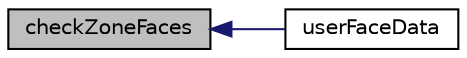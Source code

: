 digraph "checkZoneFaces"
{
  bgcolor="transparent";
  edge [fontname="Helvetica",fontsize="10",labelfontname="Helvetica",labelfontsize="10"];
  node [fontname="Helvetica",fontsize="10",shape=record];
  rankdir="LR";
  Node8035 [label="checkZoneFaces",height=0.2,width=0.4,color="black", fillcolor="grey75", style="filled", fontcolor="black"];
  Node8035 -> Node8036 [dir="back",color="midnightblue",fontsize="10",style="solid",fontname="Helvetica"];
  Node8036 [label="userFaceData",height=0.2,width=0.4,color="black",URL="$a25857.html#a2cb6efa4184bedfbed60b069881c26a3"];
}
